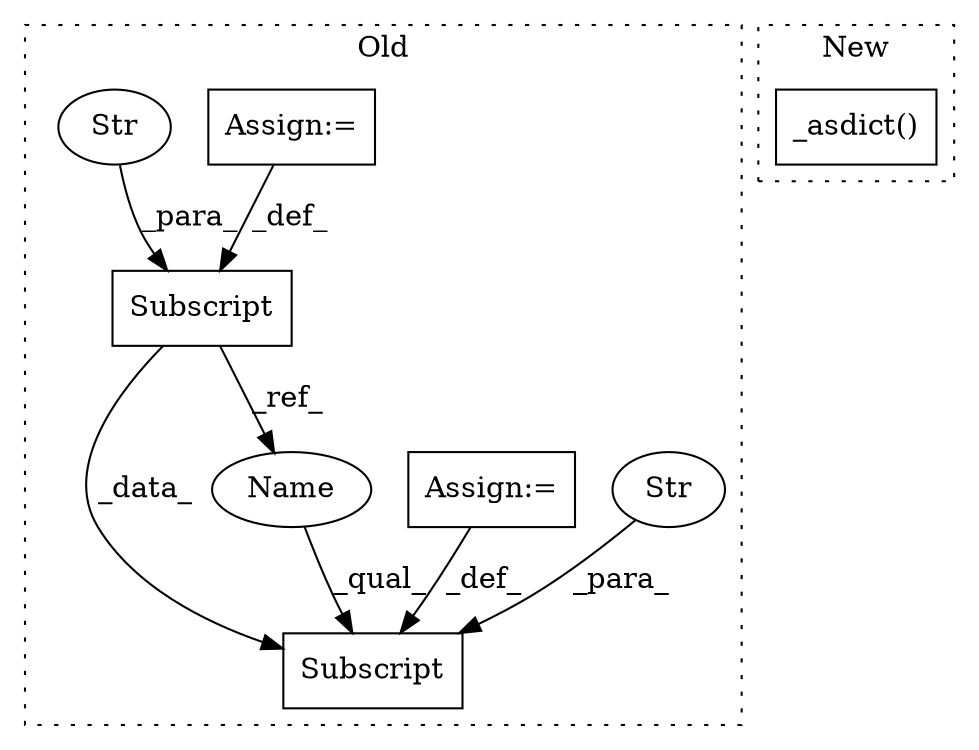 digraph G {
subgraph cluster0 {
1 [label="Subscript" a="63" s="2975,0" l="11,0" shape="box"];
3 [label="Str" a="66" s="2979" l="6" shape="ellipse"];
4 [label="Assign:=" a="68" s="2951" l="3" shape="box"];
5 [label="Assign:=" a="68" s="2986" l="3" shape="box"];
6 [label="Subscript" a="63" s="2940,0" l="11,0" shape="box"];
7 [label="Str" a="66" s="2944" l="6" shape="ellipse"];
8 [label="Name" a="87" s="2975" l="3" shape="ellipse"];
label = "Old";
style="dotted";
}
subgraph cluster1 {
2 [label="_asdict()" a="75" s="2915" l="71" shape="box"];
label = "New";
style="dotted";
}
3 -> 1 [label="_para_"];
4 -> 6 [label="_def_"];
5 -> 1 [label="_def_"];
6 -> 1 [label="_data_"];
6 -> 8 [label="_ref_"];
7 -> 6 [label="_para_"];
8 -> 1 [label="_qual_"];
}
